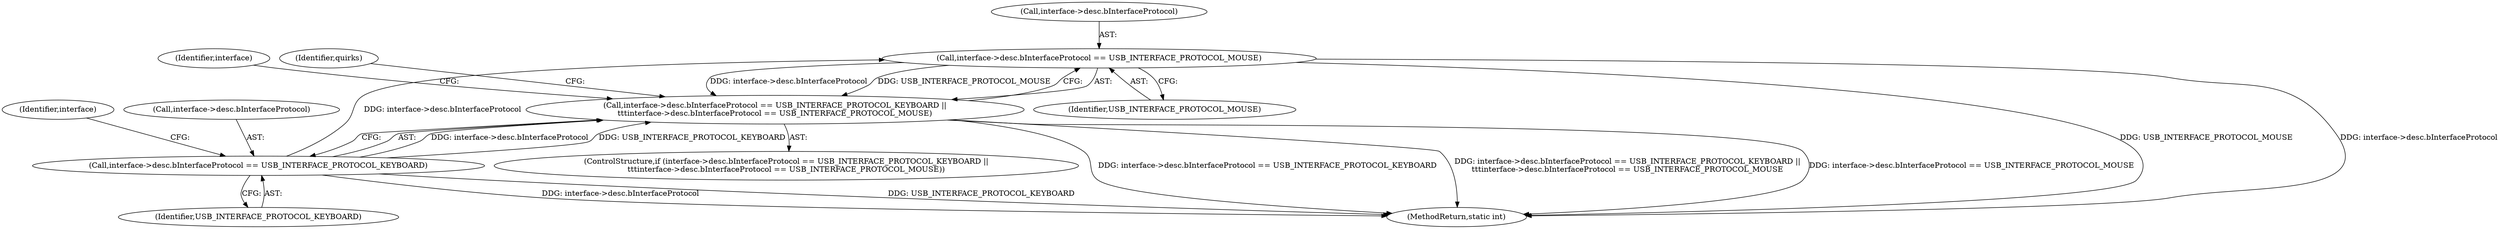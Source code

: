 digraph "0_linux_f043bfc98c193c284e2cd768fefabe18ac2fed9b@pointer" {
"1000177" [label="(Call,interface->desc.bInterfaceProtocol == USB_INTERFACE_PROTOCOL_MOUSE)"];
"1000170" [label="(Call,interface->desc.bInterfaceProtocol == USB_INTERFACE_PROTOCOL_KEYBOARD)"];
"1000169" [label="(Call,interface->desc.bInterfaceProtocol == USB_INTERFACE_PROTOCOL_KEYBOARD ||\n\t\t\tinterface->desc.bInterfaceProtocol == USB_INTERFACE_PROTOCOL_MOUSE)"];
"1000169" [label="(Call,interface->desc.bInterfaceProtocol == USB_INTERFACE_PROTOCOL_KEYBOARD ||\n\t\t\tinterface->desc.bInterfaceProtocol == USB_INTERFACE_PROTOCOL_MOUSE)"];
"1000180" [label="(Identifier,interface)"];
"1000168" [label="(ControlStructure,if (interface->desc.bInterfaceProtocol == USB_INTERFACE_PROTOCOL_KEYBOARD ||\n\t\t\tinterface->desc.bInterfaceProtocol == USB_INTERFACE_PROTOCOL_MOUSE))"];
"1000177" [label="(Call,interface->desc.bInterfaceProtocol == USB_INTERFACE_PROTOCOL_MOUSE)"];
"1000190" [label="(Identifier,interface)"];
"1000170" [label="(Call,interface->desc.bInterfaceProtocol == USB_INTERFACE_PROTOCOL_KEYBOARD)"];
"1000171" [label="(Call,interface->desc.bInterfaceProtocol)"];
"1000185" [label="(Identifier,quirks)"];
"1000369" [label="(MethodReturn,static int)"];
"1000183" [label="(Identifier,USB_INTERFACE_PROTOCOL_MOUSE)"];
"1000176" [label="(Identifier,USB_INTERFACE_PROTOCOL_KEYBOARD)"];
"1000178" [label="(Call,interface->desc.bInterfaceProtocol)"];
"1000177" -> "1000169"  [label="AST: "];
"1000177" -> "1000183"  [label="CFG: "];
"1000178" -> "1000177"  [label="AST: "];
"1000183" -> "1000177"  [label="AST: "];
"1000169" -> "1000177"  [label="CFG: "];
"1000177" -> "1000369"  [label="DDG: interface->desc.bInterfaceProtocol"];
"1000177" -> "1000369"  [label="DDG: USB_INTERFACE_PROTOCOL_MOUSE"];
"1000177" -> "1000169"  [label="DDG: interface->desc.bInterfaceProtocol"];
"1000177" -> "1000169"  [label="DDG: USB_INTERFACE_PROTOCOL_MOUSE"];
"1000170" -> "1000177"  [label="DDG: interface->desc.bInterfaceProtocol"];
"1000170" -> "1000169"  [label="AST: "];
"1000170" -> "1000176"  [label="CFG: "];
"1000171" -> "1000170"  [label="AST: "];
"1000176" -> "1000170"  [label="AST: "];
"1000180" -> "1000170"  [label="CFG: "];
"1000169" -> "1000170"  [label="CFG: "];
"1000170" -> "1000369"  [label="DDG: USB_INTERFACE_PROTOCOL_KEYBOARD"];
"1000170" -> "1000369"  [label="DDG: interface->desc.bInterfaceProtocol"];
"1000170" -> "1000169"  [label="DDG: interface->desc.bInterfaceProtocol"];
"1000170" -> "1000169"  [label="DDG: USB_INTERFACE_PROTOCOL_KEYBOARD"];
"1000169" -> "1000168"  [label="AST: "];
"1000185" -> "1000169"  [label="CFG: "];
"1000190" -> "1000169"  [label="CFG: "];
"1000169" -> "1000369"  [label="DDG: interface->desc.bInterfaceProtocol == USB_INTERFACE_PROTOCOL_KEYBOARD ||\n\t\t\tinterface->desc.bInterfaceProtocol == USB_INTERFACE_PROTOCOL_MOUSE"];
"1000169" -> "1000369"  [label="DDG: interface->desc.bInterfaceProtocol == USB_INTERFACE_PROTOCOL_MOUSE"];
"1000169" -> "1000369"  [label="DDG: interface->desc.bInterfaceProtocol == USB_INTERFACE_PROTOCOL_KEYBOARD"];
}
